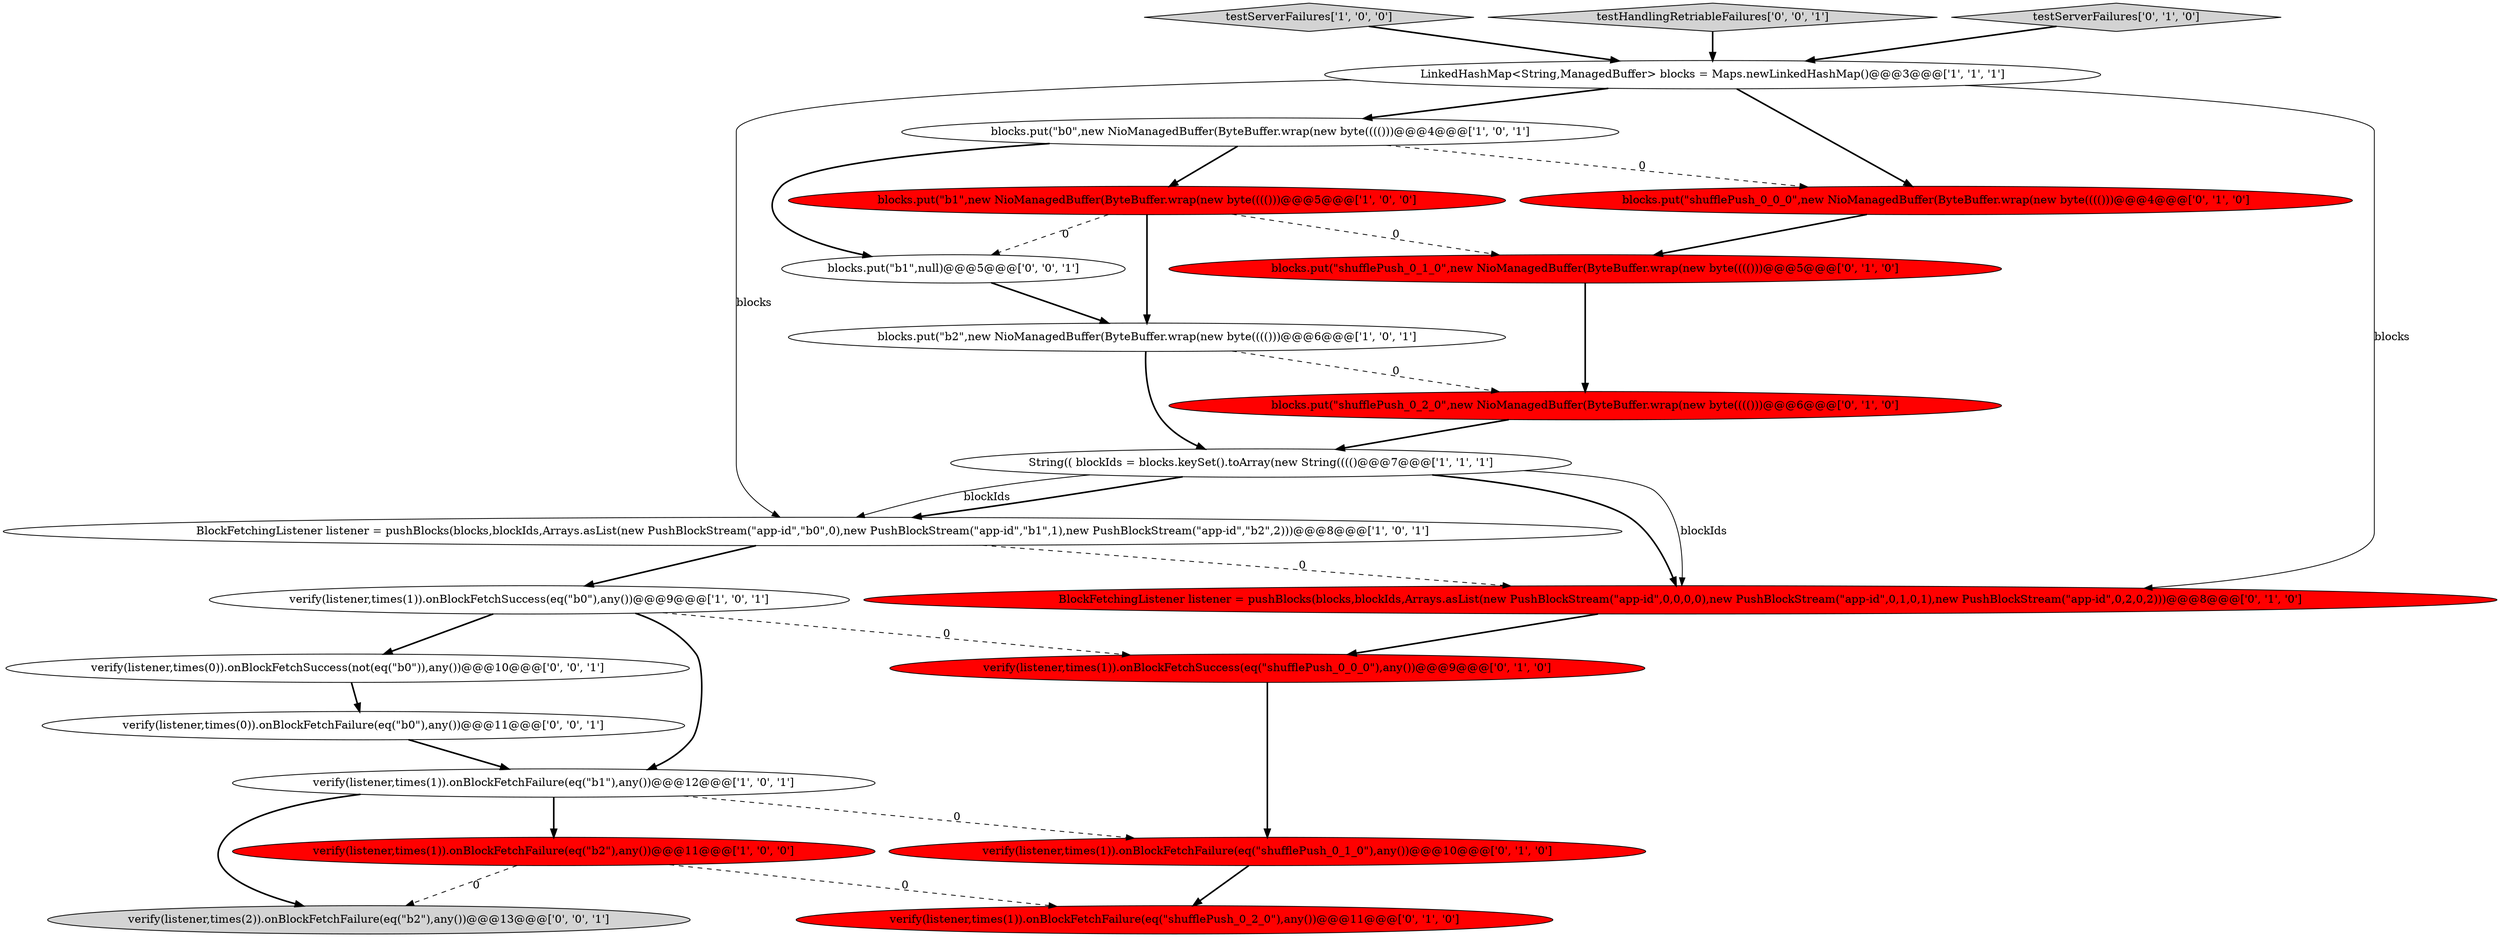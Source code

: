 digraph {
22 [style = filled, label = "verify(listener,times(2)).onBlockFetchFailure(eq(\"b2\"),any())@@@13@@@['0', '0', '1']", fillcolor = lightgray, shape = ellipse image = "AAA0AAABBB3BBB"];
5 [style = filled, label = "verify(listener,times(1)).onBlockFetchFailure(eq(\"b2\"),any())@@@11@@@['1', '0', '0']", fillcolor = red, shape = ellipse image = "AAA1AAABBB1BBB"];
7 [style = filled, label = "verify(listener,times(1)).onBlockFetchSuccess(eq(\"b0\"),any())@@@9@@@['1', '0', '1']", fillcolor = white, shape = ellipse image = "AAA0AAABBB1BBB"];
0 [style = filled, label = "blocks.put(\"b1\",new NioManagedBuffer(ByteBuffer.wrap(new byte(((()))@@@5@@@['1', '0', '0']", fillcolor = red, shape = ellipse image = "AAA1AAABBB1BBB"];
21 [style = filled, label = "blocks.put(\"b1\",null)@@@5@@@['0', '0', '1']", fillcolor = white, shape = ellipse image = "AAA0AAABBB3BBB"];
3 [style = filled, label = "blocks.put(\"b2\",new NioManagedBuffer(ByteBuffer.wrap(new byte(((()))@@@6@@@['1', '0', '1']", fillcolor = white, shape = ellipse image = "AAA0AAABBB1BBB"];
9 [style = filled, label = "String(( blockIds = blocks.keySet().toArray(new String(((()@@@7@@@['1', '1', '1']", fillcolor = white, shape = ellipse image = "AAA0AAABBB1BBB"];
1 [style = filled, label = "testServerFailures['1', '0', '0']", fillcolor = lightgray, shape = diamond image = "AAA0AAABBB1BBB"];
4 [style = filled, label = "verify(listener,times(1)).onBlockFetchFailure(eq(\"b1\"),any())@@@12@@@['1', '0', '1']", fillcolor = white, shape = ellipse image = "AAA0AAABBB1BBB"];
18 [style = filled, label = "testHandlingRetriableFailures['0', '0', '1']", fillcolor = lightgray, shape = diamond image = "AAA0AAABBB3BBB"];
19 [style = filled, label = "verify(listener,times(0)).onBlockFetchSuccess(not(eq(\"b0\")),any())@@@10@@@['0', '0', '1']", fillcolor = white, shape = ellipse image = "AAA0AAABBB3BBB"];
17 [style = filled, label = "verify(listener,times(1)).onBlockFetchFailure(eq(\"shufflePush_0_2_0\"),any())@@@11@@@['0', '1', '0']", fillcolor = red, shape = ellipse image = "AAA1AAABBB2BBB"];
6 [style = filled, label = "BlockFetchingListener listener = pushBlocks(blocks,blockIds,Arrays.asList(new PushBlockStream(\"app-id\",\"b0\",0),new PushBlockStream(\"app-id\",\"b1\",1),new PushBlockStream(\"app-id\",\"b2\",2)))@@@8@@@['1', '0', '1']", fillcolor = white, shape = ellipse image = "AAA0AAABBB1BBB"];
15 [style = filled, label = "blocks.put(\"shufflePush_0_2_0\",new NioManagedBuffer(ByteBuffer.wrap(new byte(((()))@@@6@@@['0', '1', '0']", fillcolor = red, shape = ellipse image = "AAA1AAABBB2BBB"];
11 [style = filled, label = "verify(listener,times(1)).onBlockFetchFailure(eq(\"shufflePush_0_1_0\"),any())@@@10@@@['0', '1', '0']", fillcolor = red, shape = ellipse image = "AAA1AAABBB2BBB"];
10 [style = filled, label = "blocks.put(\"shufflePush_0_1_0\",new NioManagedBuffer(ByteBuffer.wrap(new byte(((()))@@@5@@@['0', '1', '0']", fillcolor = red, shape = ellipse image = "AAA1AAABBB2BBB"];
20 [style = filled, label = "verify(listener,times(0)).onBlockFetchFailure(eq(\"b0\"),any())@@@11@@@['0', '0', '1']", fillcolor = white, shape = ellipse image = "AAA0AAABBB3BBB"];
16 [style = filled, label = "testServerFailures['0', '1', '0']", fillcolor = lightgray, shape = diamond image = "AAA0AAABBB2BBB"];
8 [style = filled, label = "blocks.put(\"b0\",new NioManagedBuffer(ByteBuffer.wrap(new byte(((()))@@@4@@@['1', '0', '1']", fillcolor = white, shape = ellipse image = "AAA0AAABBB1BBB"];
13 [style = filled, label = "BlockFetchingListener listener = pushBlocks(blocks,blockIds,Arrays.asList(new PushBlockStream(\"app-id\",0,0,0,0),new PushBlockStream(\"app-id\",0,1,0,1),new PushBlockStream(\"app-id\",0,2,0,2)))@@@8@@@['0', '1', '0']", fillcolor = red, shape = ellipse image = "AAA1AAABBB2BBB"];
14 [style = filled, label = "verify(listener,times(1)).onBlockFetchSuccess(eq(\"shufflePush_0_0_0\"),any())@@@9@@@['0', '1', '0']", fillcolor = red, shape = ellipse image = "AAA1AAABBB2BBB"];
2 [style = filled, label = "LinkedHashMap<String,ManagedBuffer> blocks = Maps.newLinkedHashMap()@@@3@@@['1', '1', '1']", fillcolor = white, shape = ellipse image = "AAA0AAABBB1BBB"];
12 [style = filled, label = "blocks.put(\"shufflePush_0_0_0\",new NioManagedBuffer(ByteBuffer.wrap(new byte(((()))@@@4@@@['0', '1', '0']", fillcolor = red, shape = ellipse image = "AAA1AAABBB2BBB"];
0->3 [style = bold, label=""];
10->15 [style = bold, label=""];
7->14 [style = dashed, label="0"];
19->20 [style = bold, label=""];
8->12 [style = dashed, label="0"];
7->4 [style = bold, label=""];
9->13 [style = solid, label="blockIds"];
16->2 [style = bold, label=""];
18->2 [style = bold, label=""];
0->10 [style = dashed, label="0"];
2->12 [style = bold, label=""];
9->6 [style = bold, label=""];
20->4 [style = bold, label=""];
8->0 [style = bold, label=""];
3->9 [style = bold, label=""];
12->10 [style = bold, label=""];
6->13 [style = dashed, label="0"];
5->17 [style = dashed, label="0"];
15->9 [style = bold, label=""];
0->21 [style = dashed, label="0"];
9->6 [style = solid, label="blockIds"];
2->6 [style = solid, label="blocks"];
8->21 [style = bold, label=""];
3->15 [style = dashed, label="0"];
11->17 [style = bold, label=""];
1->2 [style = bold, label=""];
4->11 [style = dashed, label="0"];
6->7 [style = bold, label=""];
14->11 [style = bold, label=""];
4->5 [style = bold, label=""];
13->14 [style = bold, label=""];
7->19 [style = bold, label=""];
4->22 [style = bold, label=""];
2->13 [style = solid, label="blocks"];
2->8 [style = bold, label=""];
21->3 [style = bold, label=""];
9->13 [style = bold, label=""];
5->22 [style = dashed, label="0"];
}
